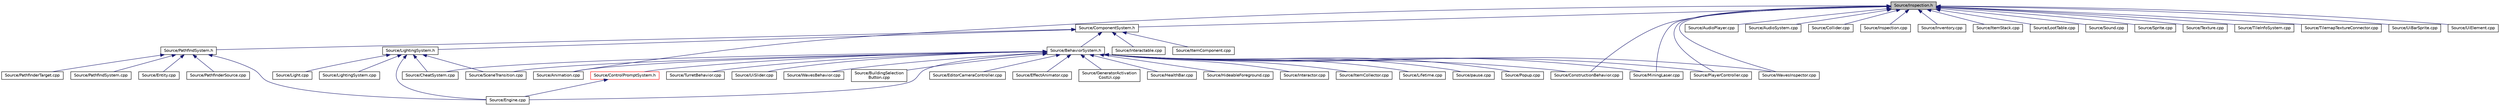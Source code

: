 digraph "Source/Inspection.h"
{
 // LATEX_PDF_SIZE
  edge [fontname="Helvetica",fontsize="10",labelfontname="Helvetica",labelfontsize="10"];
  node [fontname="Helvetica",fontsize="10",shape=record];
  Node1 [label="Source/Inspection.h",height=0.2,width=0.4,color="black", fillcolor="grey75", style="filled", fontcolor="black",tooltip="Helper methods for inspecting things."];
  Node1 -> Node2 [dir="back",color="midnightblue",fontsize="10",style="solid",fontname="Helvetica"];
  Node2 [label="Source/Animation.cpp",height=0.2,width=0.4,color="black", fillcolor="white", style="filled",URL="$d3/da9/Animation_8cpp.html",tooltip="animation component implimentation"];
  Node1 -> Node3 [dir="back",color="midnightblue",fontsize="10",style="solid",fontname="Helvetica"];
  Node3 [label="Source/AudioPlayer.cpp",height=0.2,width=0.4,color="black", fillcolor="white", style="filled",URL="$d2/d04/AudioPlayer_8cpp.html",tooltip="Component that plays audio."];
  Node1 -> Node4 [dir="back",color="midnightblue",fontsize="10",style="solid",fontname="Helvetica"];
  Node4 [label="Source/AudioSystem.cpp",height=0.2,width=0.4,color="black", fillcolor="white", style="filled",URL="$de/d95/AudioSystem_8cpp.html",tooltip="System that implements FMOD and allows the loading and playing of audio."];
  Node1 -> Node5 [dir="back",color="midnightblue",fontsize="10",style="solid",fontname="Helvetica"];
  Node5 [label="Source/Collider.cpp",height=0.2,width=0.4,color="black", fillcolor="white", style="filled",URL="$d5/dab/Collider_8cpp.html",tooltip="Base component for detecting collisions."];
  Node1 -> Node6 [dir="back",color="midnightblue",fontsize="10",style="solid",fontname="Helvetica"];
  Node6 [label="Source/ComponentSystem.h",height=0.2,width=0.4,color="black", fillcolor="white", style="filled",URL="$dc/dbb/ComponentSystem_8h.html",tooltip="System that keeps track of a specific kind of Component."];
  Node6 -> Node7 [dir="back",color="midnightblue",fontsize="10",style="solid",fontname="Helvetica"];
  Node7 [label="Source/BehaviorSystem.h",height=0.2,width=0.4,color="black", fillcolor="white", style="filled",URL="$db/d32/BehaviorSystem_8h.html",tooltip="System that keeps track of and updates a specific kind of Behavior."];
  Node7 -> Node2 [dir="back",color="midnightblue",fontsize="10",style="solid",fontname="Helvetica"];
  Node7 -> Node8 [dir="back",color="midnightblue",fontsize="10",style="solid",fontname="Helvetica"];
  Node8 [label="Source/BuildingSelection\lButton.cpp",height=0.2,width=0.4,color="black", fillcolor="white", style="filled",URL="$db/d86/BuildingSelectionButton_8cpp.html",tooltip="button that selects which building the ConstructionManager should place"];
  Node7 -> Node9 [dir="back",color="midnightblue",fontsize="10",style="solid",fontname="Helvetica"];
  Node9 [label="Source/CheatSystem.cpp",height=0.2,width=0.4,color="black", fillcolor="white", style="filled",URL="$da/d87/CheatSystem_8cpp.html",tooltip="CheatSystem Class definition."];
  Node7 -> Node10 [dir="back",color="midnightblue",fontsize="10",style="solid",fontname="Helvetica"];
  Node10 [label="Source/ConstructionBehavior.cpp",height=0.2,width=0.4,color="black", fillcolor="white", style="filled",URL="$d7/ded/ConstructionBehavior_8cpp.html",tooltip="handles the construction of towers and modification of terrain"];
  Node7 -> Node11 [dir="back",color="midnightblue",fontsize="10",style="solid",fontname="Helvetica"];
  Node11 [label="Source/ControlPromptSystem.h",height=0.2,width=0.4,color="red", fillcolor="white", style="filled",URL="$d5/db3/ControlPromptSystem_8h.html",tooltip="System that displays ControlPrompts from Actions."];
  Node11 -> Node14 [dir="back",color="midnightblue",fontsize="10",style="solid",fontname="Helvetica"];
  Node14 [label="Source/Engine.cpp",height=0.2,width=0.4,color="black", fillcolor="white", style="filled",URL="$d6/d0c/Engine_8cpp.html",tooltip="Engine class."];
  Node7 -> Node15 [dir="back",color="midnightblue",fontsize="10",style="solid",fontname="Helvetica"];
  Node15 [label="Source/EditorCameraController.cpp",height=0.2,width=0.4,color="black", fillcolor="white", style="filled",URL="$d4/d1e/EditorCameraController_8cpp.html",tooltip="controls the camera while in the editor"];
  Node7 -> Node16 [dir="back",color="midnightblue",fontsize="10",style="solid",fontname="Helvetica"];
  Node16 [label="Source/EffectAnimator.cpp",height=0.2,width=0.4,color="black", fillcolor="white", style="filled",URL="$dc/dd4/EffectAnimator_8cpp.html",tooltip="Component that animates a Transform's matrix."];
  Node7 -> Node14 [dir="back",color="midnightblue",fontsize="10",style="solid",fontname="Helvetica"];
  Node7 -> Node17 [dir="back",color="midnightblue",fontsize="10",style="solid",fontname="Helvetica"];
  Node17 [label="Source/GeneratorActivation\lCostUi.cpp",height=0.2,width=0.4,color="black", fillcolor="white", style="filled",URL="$de/df8/GeneratorActivationCostUi_8cpp.html",tooltip="displays the costs of activating generators"];
  Node7 -> Node18 [dir="back",color="midnightblue",fontsize="10",style="solid",fontname="Helvetica"];
  Node18 [label="Source/HealthBar.cpp",height=0.2,width=0.4,color="black", fillcolor="white", style="filled",URL="$d9/d01/HealthBar_8cpp.html",tooltip="health bar UI that displays offset from an Entity with a Health component"];
  Node7 -> Node19 [dir="back",color="midnightblue",fontsize="10",style="solid",fontname="Helvetica"];
  Node19 [label="Source/HideableForeground.cpp",height=0.2,width=0.4,color="black", fillcolor="white", style="filled",URL="$da/da6/HideableForeground_8cpp.html",tooltip="Component that hides an attached Sprite when it overlaps something."];
  Node7 -> Node20 [dir="back",color="midnightblue",fontsize="10",style="solid",fontname="Helvetica"];
  Node20 [label="Source/Interactor.cpp",height=0.2,width=0.4,color="black", fillcolor="white", style="filled",URL="$de/de6/Interactor_8cpp.html",tooltip="Behavior that can interact with nearby Interactable Components."];
  Node7 -> Node21 [dir="back",color="midnightblue",fontsize="10",style="solid",fontname="Helvetica"];
  Node21 [label="Source/ItemCollector.cpp",height=0.2,width=0.4,color="black", fillcolor="white", style="filled",URL="$d1/db9/ItemCollector_8cpp.html",tooltip="Component that attracts and collects item entities in the world."];
  Node7 -> Node22 [dir="back",color="midnightblue",fontsize="10",style="solid",fontname="Helvetica"];
  Node22 [label="Source/Lifetime.cpp",height=0.2,width=0.4,color="black", fillcolor="white", style="filled",URL="$df/df1/Lifetime_8cpp.html",tooltip="Component that destroys it's Enity after a given length of time."];
  Node7 -> Node23 [dir="back",color="midnightblue",fontsize="10",style="solid",fontname="Helvetica"];
  Node23 [label="Source/MiningLaser.cpp",height=0.2,width=0.4,color="black", fillcolor="white", style="filled",URL="$d6/db4/MiningLaser_8cpp.html",tooltip="Digging laser controllable by an entity."];
  Node7 -> Node24 [dir="back",color="midnightblue",fontsize="10",style="solid",fontname="Helvetica"];
  Node24 [label="Source/pause.cpp",height=0.2,width=0.4,color="black", fillcolor="white", style="filled",URL="$dc/d6c/pause_8cpp.html",tooltip="Component that pauses the game when the PauseComponent button is pressed."];
  Node7 -> Node25 [dir="back",color="midnightblue",fontsize="10",style="solid",fontname="Helvetica"];
  Node25 [label="Source/PlayerController.cpp",height=0.2,width=0.4,color="black", fillcolor="white", style="filled",URL="$d3/d7e/PlayerController_8cpp.html",tooltip="PlayerController Behaviour Class."];
  Node7 -> Node26 [dir="back",color="midnightblue",fontsize="10",style="solid",fontname="Helvetica"];
  Node26 [label="Source/Popup.cpp",height=0.2,width=0.4,color="black", fillcolor="white", style="filled",URL="$d8/dc8/Popup_8cpp.html",tooltip="DESCRIPTION HERE."];
  Node7 -> Node27 [dir="back",color="midnightblue",fontsize="10",style="solid",fontname="Helvetica"];
  Node27 [label="Source/SceneTransition.cpp",height=0.2,width=0.4,color="black", fillcolor="white", style="filled",URL="$d3/dfb/SceneTransition_8cpp.html",tooltip="fades a texture out and in when transitioning between scenes"];
  Node7 -> Node28 [dir="back",color="midnightblue",fontsize="10",style="solid",fontname="Helvetica"];
  Node28 [label="Source/TurretBehavior.cpp",height=0.2,width=0.4,color="black", fillcolor="white", style="filled",URL="$dc/d0a/TurretBehavior_8cpp.html",tooltip="Behavior Compenent for Basic Turret"];
  Node7 -> Node29 [dir="back",color="midnightblue",fontsize="10",style="solid",fontname="Helvetica"];
  Node29 [label="Source/UiSlider.cpp",height=0.2,width=0.4,color="black", fillcolor="white", style="filled",URL="$d7/d90/UiSlider_8cpp.html",tooltip="Ui Slider component."];
  Node7 -> Node30 [dir="back",color="midnightblue",fontsize="10",style="solid",fontname="Helvetica"];
  Node30 [label="Source/WavesBehavior.cpp",height=0.2,width=0.4,color="black", fillcolor="white", style="filled",URL="$db/d72/WavesBehavior_8cpp.html",tooltip="Definitions for wave and spawning behavior."];
  Node7 -> Node31 [dir="back",color="midnightblue",fontsize="10",style="solid",fontname="Helvetica"];
  Node31 [label="Source/WavesInspector.cpp",height=0.2,width=0.4,color="black", fillcolor="white", style="filled",URL="$d2/d6b/WavesInspector_8cpp.html",tooltip="Definitions for wave and spawning editing in game."];
  Node6 -> Node32 [dir="back",color="midnightblue",fontsize="10",style="solid",fontname="Helvetica"];
  Node32 [label="Source/Interactable.cpp",height=0.2,width=0.4,color="black", fillcolor="white", style="filled",URL="$dc/dab/Interactable_8cpp.html",tooltip="Component which can be interacted with by pressing a button when nearby."];
  Node6 -> Node33 [dir="back",color="midnightblue",fontsize="10",style="solid",fontname="Helvetica"];
  Node33 [label="Source/ItemComponent.cpp",height=0.2,width=0.4,color="black", fillcolor="white", style="filled",URL="$d2/d5a/ItemComponent_8cpp.html",tooltip="Item in the world that can be picked up."];
  Node6 -> Node34 [dir="back",color="midnightblue",fontsize="10",style="solid",fontname="Helvetica"];
  Node34 [label="Source/LightingSystem.h",height=0.2,width=0.4,color="black", fillcolor="white", style="filled",URL="$d4/dbd/LightingSystem_8h.html",tooltip="Lighting system interface."];
  Node34 -> Node9 [dir="back",color="midnightblue",fontsize="10",style="solid",fontname="Helvetica"];
  Node34 -> Node14 [dir="back",color="midnightblue",fontsize="10",style="solid",fontname="Helvetica"];
  Node34 -> Node35 [dir="back",color="midnightblue",fontsize="10",style="solid",fontname="Helvetica"];
  Node35 [label="Source/Light.cpp",height=0.2,width=0.4,color="black", fillcolor="white", style="filled",URL="$d2/d41/Light_8cpp.html",tooltip="Light source component. It shines."];
  Node34 -> Node36 [dir="back",color="midnightblue",fontsize="10",style="solid",fontname="Helvetica"];
  Node36 [label="Source/LightingSystem.cpp",height=0.2,width=0.4,color="black", fillcolor="white", style="filled",URL="$d3/d85/LightingSystem_8cpp.html",tooltip="Renders lights in the scene."];
  Node34 -> Node27 [dir="back",color="midnightblue",fontsize="10",style="solid",fontname="Helvetica"];
  Node6 -> Node37 [dir="back",color="midnightblue",fontsize="10",style="solid",fontname="Helvetica"];
  Node37 [label="Source/PathfindSystem.h",height=0.2,width=0.4,color="black", fillcolor="white", style="filled",URL="$d2/d4b/PathfindSystem_8h.html",tooltip="System in charge of pathfinding. Keeps track of targets, runs the flowfield algorithm."];
  Node37 -> Node14 [dir="back",color="midnightblue",fontsize="10",style="solid",fontname="Helvetica"];
  Node37 -> Node38 [dir="back",color="midnightblue",fontsize="10",style="solid",fontname="Helvetica"];
  Node38 [label="Source/Entity.cpp",height=0.2,width=0.4,color="black", fillcolor="white", style="filled",URL="$df/de9/Entity_8cpp.html",tooltip="Function definitions for the Entity class."];
  Node37 -> Node39 [dir="back",color="midnightblue",fontsize="10",style="solid",fontname="Helvetica"];
  Node39 [label="Source/PathfinderSource.cpp",height=0.2,width=0.4,color="black", fillcolor="white", style="filled",URL="$d7/dc0/PathfinderSource_8cpp.html",tooltip="Defines parent entity as the map for pathfinding."];
  Node37 -> Node40 [dir="back",color="midnightblue",fontsize="10",style="solid",fontname="Helvetica"];
  Node40 [label="Source/PathfinderTarget.cpp",height=0.2,width=0.4,color="black", fillcolor="white", style="filled",URL="$d1/d97/PathfinderTarget_8cpp.html",tooltip="Marks parent entity as a target for the enemies."];
  Node37 -> Node41 [dir="back",color="midnightblue",fontsize="10",style="solid",fontname="Helvetica"];
  Node41 [label="Source/PathfindSystem.cpp",height=0.2,width=0.4,color="black", fillcolor="white", style="filled",URL="$d5/ded/PathfindSystem_8cpp.html",tooltip="System in charge of pathfinding. Keeps track of targets, runs the flowfield algorithm."];
  Node1 -> Node10 [dir="back",color="midnightblue",fontsize="10",style="solid",fontname="Helvetica"];
  Node1 -> Node42 [dir="back",color="midnightblue",fontsize="10",style="solid",fontname="Helvetica"];
  Node42 [label="Source/Inspection.cpp",height=0.2,width=0.4,color="black", fillcolor="white", style="filled",URL="$da/dbb/Inspection_8cpp.html",tooltip="Helper methods for inspecting things."];
  Node1 -> Node43 [dir="back",color="midnightblue",fontsize="10",style="solid",fontname="Helvetica"];
  Node43 [label="Source/Inventory.cpp",height=0.2,width=0.4,color="black", fillcolor="white", style="filled",URL="$df/d16/Inventory_8cpp.html",tooltip="Inventory component that stores items."];
  Node1 -> Node44 [dir="back",color="midnightblue",fontsize="10",style="solid",fontname="Helvetica"];
  Node44 [label="Source/ItemStack.cpp",height=0.2,width=0.4,color="black", fillcolor="white", style="filled",URL="$d5/d5a/ItemStack_8cpp.html",tooltip="a stack of multiple items of the same type"];
  Node1 -> Node45 [dir="back",color="midnightblue",fontsize="10",style="solid",fontname="Helvetica"];
  Node45 [label="Source/LootTable.cpp",height=0.2,width=0.4,color="black", fillcolor="white", style="filled",URL="$da/d71/LootTable_8cpp.html",tooltip="class for dropping configurable loot"];
  Node1 -> Node23 [dir="back",color="midnightblue",fontsize="10",style="solid",fontname="Helvetica"];
  Node1 -> Node25 [dir="back",color="midnightblue",fontsize="10",style="solid",fontname="Helvetica"];
  Node1 -> Node46 [dir="back",color="midnightblue",fontsize="10",style="solid",fontname="Helvetica"];
  Node46 [label="Source/Sound.cpp",height=0.2,width=0.4,color="black", fillcolor="white", style="filled",URL="$d1/d8a/Sound_8cpp.html",tooltip="Wrapper class for FMOD sounds."];
  Node1 -> Node47 [dir="back",color="midnightblue",fontsize="10",style="solid",fontname="Helvetica"];
  Node47 [label="Source/Sprite.cpp",height=0.2,width=0.4,color="black", fillcolor="white", style="filled",URL="$d0/dff/Sprite_8cpp.html",tooltip="Implementation of Sprite component."];
  Node1 -> Node48 [dir="back",color="midnightblue",fontsize="10",style="solid",fontname="Helvetica"];
  Node48 [label="Source/Texture.cpp",height=0.2,width=0.4,color="black", fillcolor="white", style="filled",URL="$d5/d87/Texture_8cpp.html",tooltip="Wrapper/manager for OpenGL texture."];
  Node1 -> Node49 [dir="back",color="midnightblue",fontsize="10",style="solid",fontname="Helvetica"];
  Node49 [label="Source/TileInfoSystem.cpp",height=0.2,width=0.4,color="black", fillcolor="white", style="filled",URL="$d7/d0e/TileInfoSystem_8cpp.html",tooltip="System to get info about given tile indices."];
  Node1 -> Node50 [dir="back",color="midnightblue",fontsize="10",style="solid",fontname="Helvetica"];
  Node50 [label="Source/TilemapTextureConnector.cpp",height=0.2,width=0.4,color="black", fillcolor="white", style="filled",URL="$d6/d11/TilemapTextureConnector_8cpp.html",tooltip="Component that uses a parent 'source' tilemap to update a child tilemap with connected textures."];
  Node1 -> Node51 [dir="back",color="midnightblue",fontsize="10",style="solid",fontname="Helvetica"];
  Node51 [label="Source/UiBarSprite.cpp",height=0.2,width=0.4,color="black", fillcolor="white", style="filled",URL="$df/dda/UiBarSprite_8cpp.html",tooltip="sprite that renders a ui bar"];
  Node1 -> Node52 [dir="back",color="midnightblue",fontsize="10",style="solid",fontname="Helvetica"];
  Node52 [label="Source/UiElement.cpp",height=0.2,width=0.4,color="black", fillcolor="white", style="filled",URL="$df/d62/UiElement_8cpp.html",tooltip="Ui element component."];
  Node1 -> Node31 [dir="back",color="midnightblue",fontsize="10",style="solid",fontname="Helvetica"];
}
